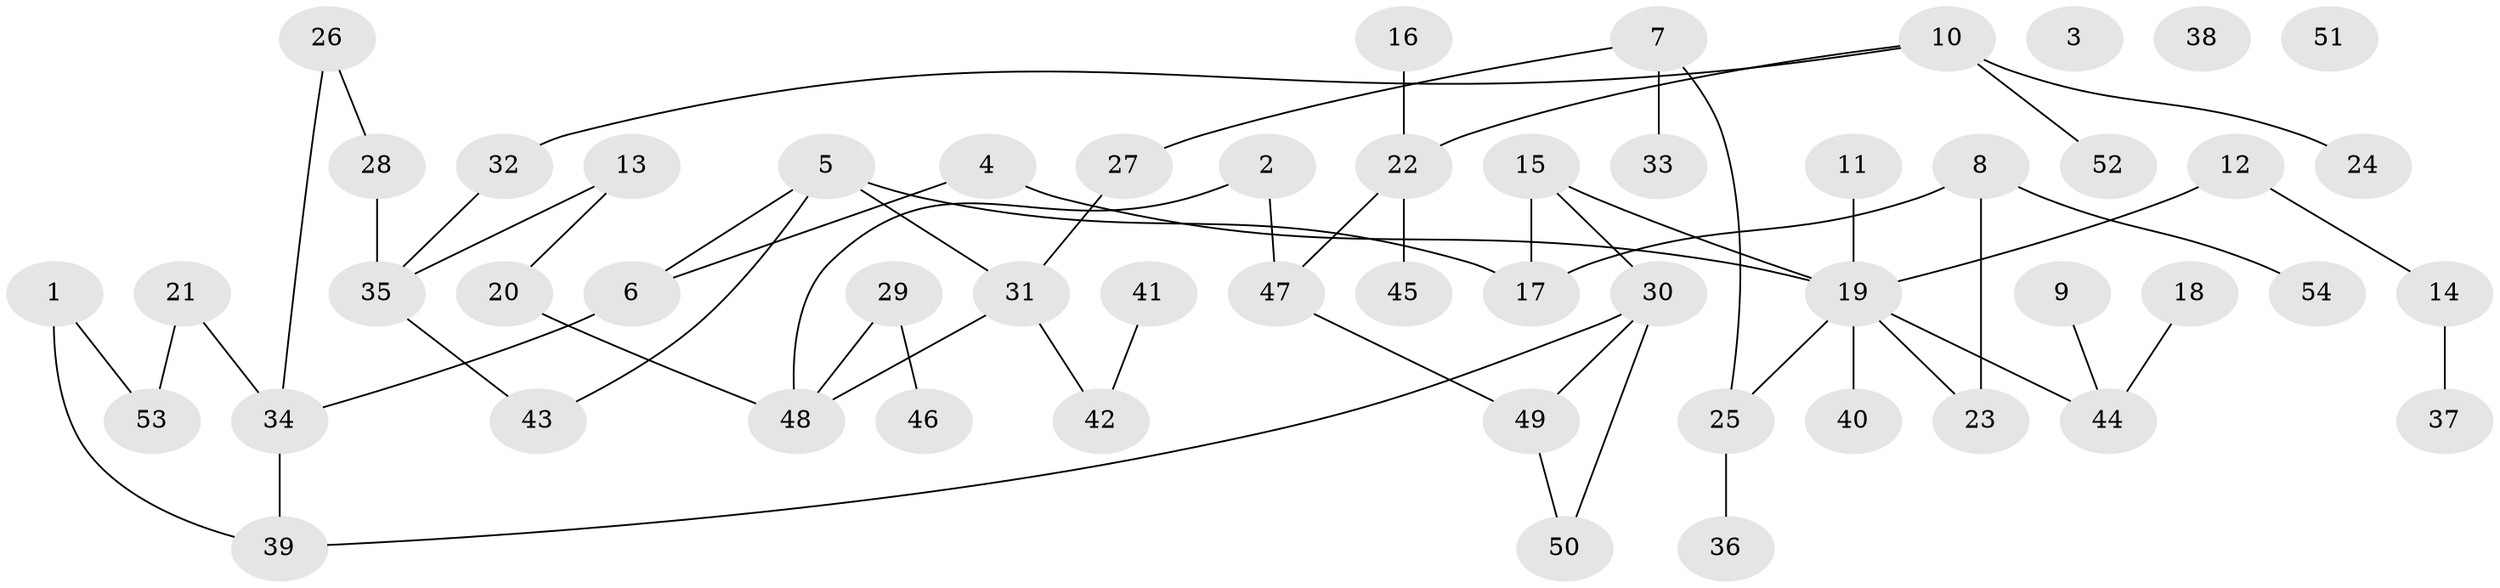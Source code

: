 // coarse degree distribution, {4: 0.25, 3: 0.125, 2: 0.375, 1: 0.20833333333333334, 6: 0.041666666666666664}
// Generated by graph-tools (version 1.1) at 2025/35/03/04/25 23:35:49]
// undirected, 54 vertices, 60 edges
graph export_dot {
  node [color=gray90,style=filled];
  1;
  2;
  3;
  4;
  5;
  6;
  7;
  8;
  9;
  10;
  11;
  12;
  13;
  14;
  15;
  16;
  17;
  18;
  19;
  20;
  21;
  22;
  23;
  24;
  25;
  26;
  27;
  28;
  29;
  30;
  31;
  32;
  33;
  34;
  35;
  36;
  37;
  38;
  39;
  40;
  41;
  42;
  43;
  44;
  45;
  46;
  47;
  48;
  49;
  50;
  51;
  52;
  53;
  54;
  1 -- 39;
  1 -- 53;
  2 -- 47;
  2 -- 48;
  4 -- 6;
  4 -- 19;
  5 -- 6;
  5 -- 17;
  5 -- 31;
  5 -- 43;
  6 -- 34;
  7 -- 25;
  7 -- 27;
  7 -- 33;
  8 -- 17;
  8 -- 23;
  8 -- 54;
  9 -- 44;
  10 -- 22;
  10 -- 24;
  10 -- 32;
  10 -- 52;
  11 -- 19;
  12 -- 14;
  12 -- 19;
  13 -- 20;
  13 -- 35;
  14 -- 37;
  15 -- 17;
  15 -- 19;
  15 -- 30;
  16 -- 22;
  18 -- 44;
  19 -- 23;
  19 -- 25;
  19 -- 40;
  19 -- 44;
  20 -- 48;
  21 -- 34;
  21 -- 53;
  22 -- 45;
  22 -- 47;
  25 -- 36;
  26 -- 28;
  26 -- 34;
  27 -- 31;
  28 -- 35;
  29 -- 46;
  29 -- 48;
  30 -- 39;
  30 -- 49;
  30 -- 50;
  31 -- 42;
  31 -- 48;
  32 -- 35;
  34 -- 39;
  35 -- 43;
  41 -- 42;
  47 -- 49;
  49 -- 50;
}
